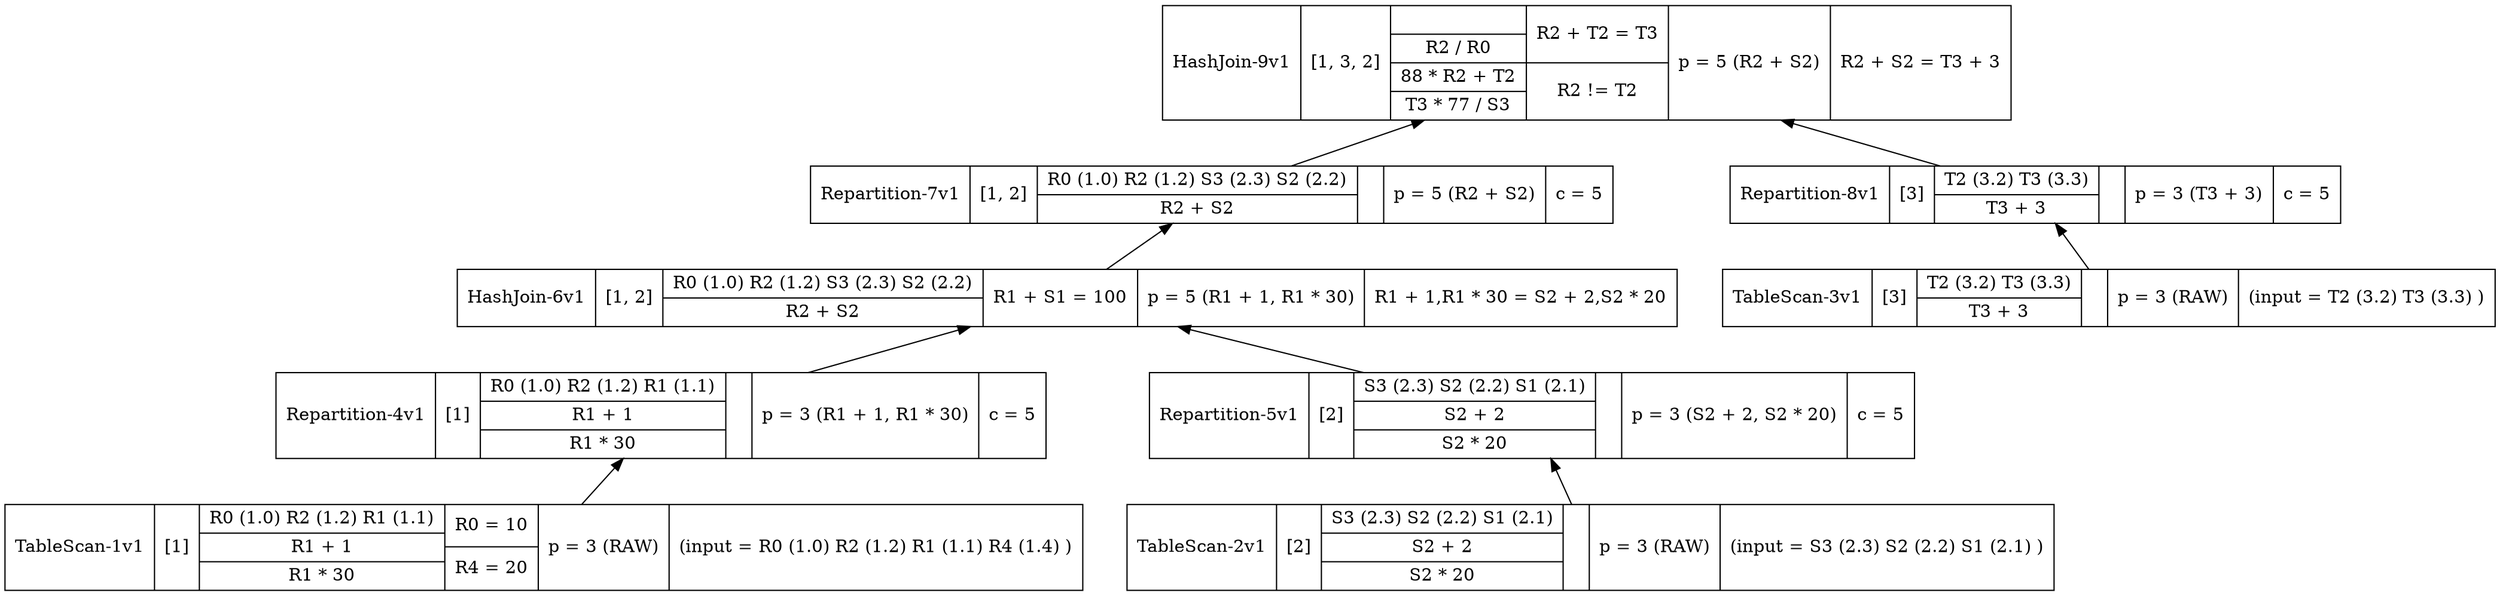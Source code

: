 digraph example1 {
    node [shape=record];
    rankdir=BT;
    nodesep=0.5;
    ordering="in";
    lopkeyLOPKey7v1 -> lopkeyLOPKey9v1;
    lopkeyLOPKey6v1 -> lopkeyLOPKey7v1;
    lopkeyLOPKey4v1 -> lopkeyLOPKey6v1;
    lopkeyLOPKey1v1 -> lopkeyLOPKey4v1;
    lopkeyLOPKey1v1[label="TableScan-1v1|[1]|{R0 (1.0) R2 (1.2) R1 (1.1) |R1 + 1|R1 * 30}|{R0 = 10|R4 = 20}|p = 3 (RAW)|(input = R0 (1.0) R2 (1.2) R1 (1.1) R4 (1.4) )"];
    lopkeyLOPKey4v1[label="Repartition-4v1|[1]|{R0 (1.0) R2 (1.2) R1 (1.1) |R1 + 1|R1 * 30}|{}|p = 3 (R1 + 1, R1 * 30)|c = 5"];
    lopkeyLOPKey5v1 -> lopkeyLOPKey6v1;
    lopkeyLOPKey2v1 -> lopkeyLOPKey5v1;
    lopkeyLOPKey2v1[label="TableScan-2v1|[2]|{S3 (2.3) S2 (2.2) S1 (2.1) |S2 + 2|S2 * 20}|{}|p = 3 (RAW)|(input = S3 (2.3) S2 (2.2) S1 (2.1) )"];
    lopkeyLOPKey5v1[label="Repartition-5v1|[2]|{S3 (2.3) S2 (2.2) S1 (2.1) |S2 + 2|S2 * 20}|{}|p = 3 (S2 + 2, S2 * 20)|c = 5"];
    lopkeyLOPKey6v1[label="HashJoin-6v1|[1, 2]|{R0 (1.0) R2 (1.2) S3 (2.3) S2 (2.2) |R2 + S2}|{R1 + S1 = 100}|p = 5 (R1 + 1, R1 * 30)|R1 + 1,R1 * 30 = S2 + 2,S2 * 20"];
    lopkeyLOPKey7v1[label="Repartition-7v1|[1, 2]|{R0 (1.0) R2 (1.2) S3 (2.3) S2 (2.2) |R2 + S2}|{}|p = 5 (R2 + S2)|c = 5"];
    lopkeyLOPKey8v1 -> lopkeyLOPKey9v1;
    lopkeyLOPKey3v1 -> lopkeyLOPKey8v1;
    lopkeyLOPKey3v1[label="TableScan-3v1|[3]|{T2 (3.2) T3 (3.3) |T3 + 3}|{}|p = 3 (RAW)|(input = T2 (3.2) T3 (3.3) )"];
    lopkeyLOPKey8v1[label="Repartition-8v1|[3]|{T2 (3.2) T3 (3.3) |T3 + 3}|{}|p = 3 (T3 + 3)|c = 5"];
    lopkeyLOPKey9v1[label="HashJoin-9v1|[1, 3, 2]|{|R2 / R0|88 * R2 + T2|T3 * 77 / S3}|{R2 + T2 = T3|R2 != T2}|p = 5 (R2 + S2)|R2 + S2 = T3 + 3"];
}

